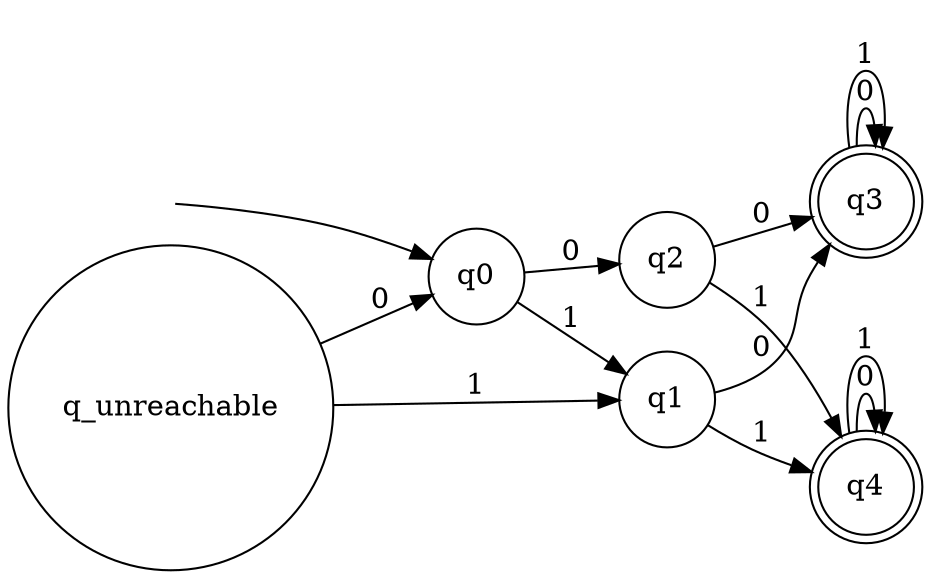 digraph FiniteStateMachine {
	rankdir=LR;
	node [shape = doublecircle]; q3 q4;
	node [shape = circle];
	start [shape=point, style=invis];
	start -> q0;
	q0 -> q1 [label = "1"];
	q0 -> q2 [label = "0"];
	q1 -> q3 [label = "0"];
	q1 -> q4 [label = "1"];
	q2 -> q3 [label = "0"];
	q2 -> q4 [label = "1"];
	q3 -> q3 [label = "0"];
	q3 -> q3 [label = "1"];
	q4 -> q4 [label = "0"];
	q4 -> q4 [label = "1"];
	q_unreachable -> q0 [label = "0"];
	q_unreachable -> q1 [label = "1"];
}